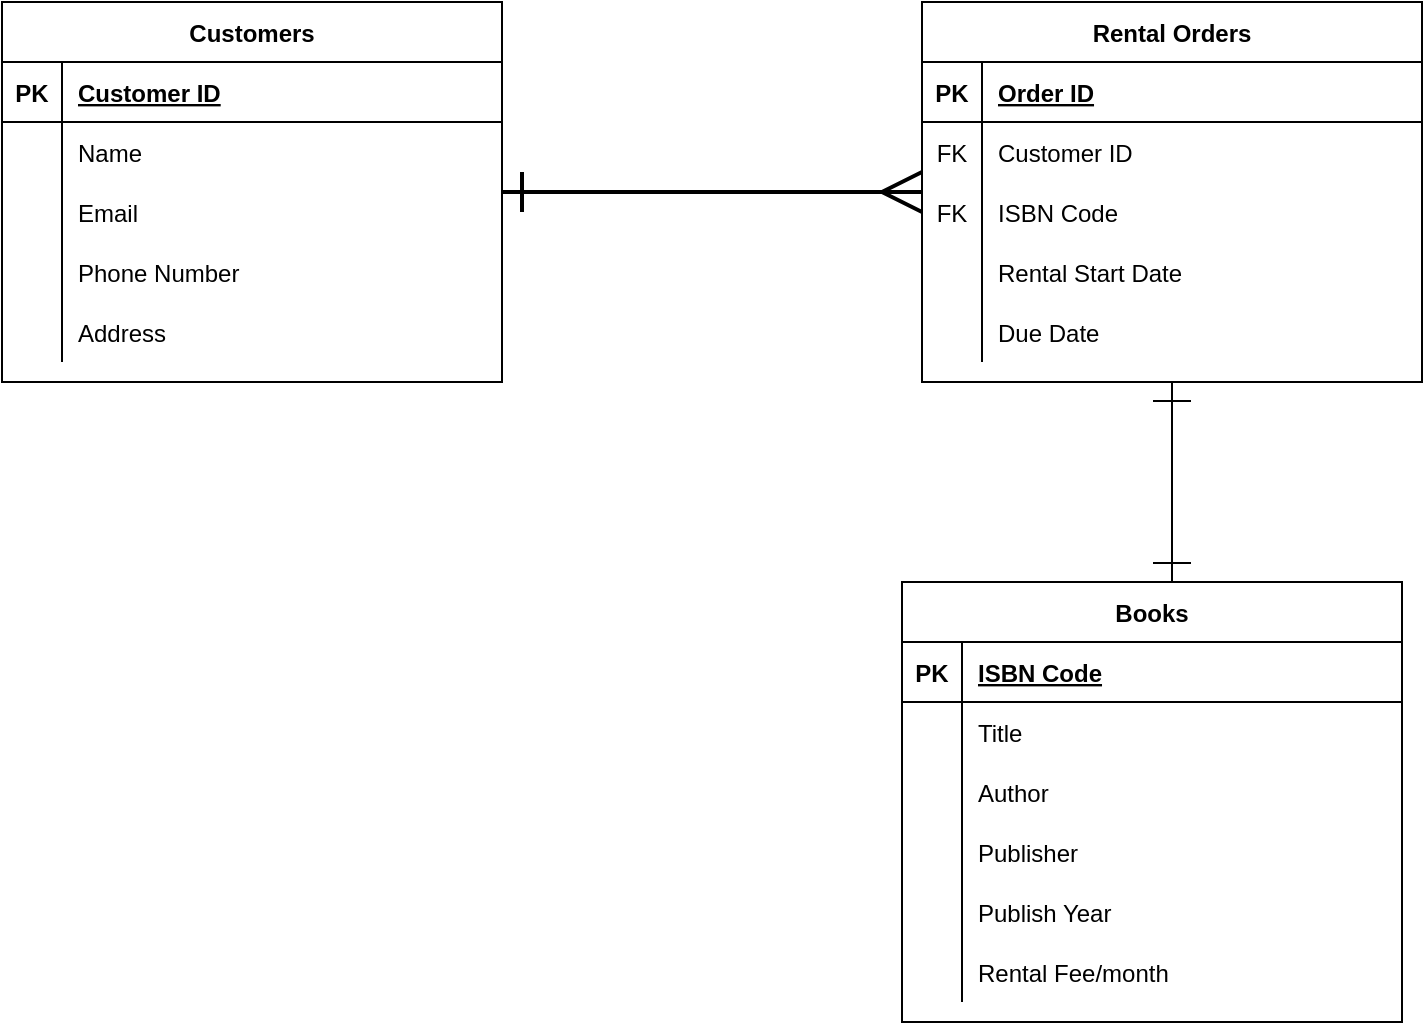<mxfile version="24.0.7" type="github">
  <diagram name="Page-1" id="I_lQWTTjyx-h1JreQ2CS">
    <mxGraphModel dx="1426" dy="751" grid="1" gridSize="10" guides="1" tooltips="1" connect="1" arrows="1" fold="1" page="1" pageScale="1" pageWidth="850" pageHeight="1100" math="0" shadow="0">
      <root>
        <mxCell id="0" />
        <mxCell id="1" parent="0" />
        <mxCell id="DPcOQ0e0wciWkZ8Be3nJ-57" style="edgeStyle=orthogonalEdgeStyle;rounded=0;orthogonalLoop=1;jettySize=auto;html=1;endArrow=ERmany;endFill=0;strokeWidth=2;jumpSize=6;endSize=17;targetPerimeterSpacing=0;startArrow=ERone;startFill=0;startSize=17;" edge="1" parent="1" source="DPcOQ0e0wciWkZ8Be3nJ-1" target="DPcOQ0e0wciWkZ8Be3nJ-18">
          <mxGeometry relative="1" as="geometry" />
        </mxCell>
        <mxCell id="DPcOQ0e0wciWkZ8Be3nJ-1" value="Customers" style="shape=table;startSize=30;container=1;collapsible=1;childLayout=tableLayout;fixedRows=1;rowLines=0;fontStyle=1;align=center;resizeLast=1;" vertex="1" parent="1">
          <mxGeometry x="70" y="100" width="250" height="190" as="geometry" />
        </mxCell>
        <mxCell id="DPcOQ0e0wciWkZ8Be3nJ-2" value="" style="shape=partialRectangle;collapsible=0;dropTarget=0;pointerEvents=0;fillColor=none;points=[[0,0.5],[1,0.5]];portConstraint=eastwest;top=0;left=0;right=0;bottom=1;" vertex="1" parent="DPcOQ0e0wciWkZ8Be3nJ-1">
          <mxGeometry y="30" width="250" height="30" as="geometry" />
        </mxCell>
        <mxCell id="DPcOQ0e0wciWkZ8Be3nJ-3" value="PK" style="shape=partialRectangle;overflow=hidden;connectable=0;fillColor=none;top=0;left=0;bottom=0;right=0;fontStyle=1;" vertex="1" parent="DPcOQ0e0wciWkZ8Be3nJ-2">
          <mxGeometry width="30" height="30" as="geometry">
            <mxRectangle width="30" height="30" as="alternateBounds" />
          </mxGeometry>
        </mxCell>
        <mxCell id="DPcOQ0e0wciWkZ8Be3nJ-4" value="Customer ID" style="shape=partialRectangle;overflow=hidden;connectable=0;fillColor=none;top=0;left=0;bottom=0;right=0;align=left;spacingLeft=6;fontStyle=5;" vertex="1" parent="DPcOQ0e0wciWkZ8Be3nJ-2">
          <mxGeometry x="30" width="220" height="30" as="geometry">
            <mxRectangle width="220" height="30" as="alternateBounds" />
          </mxGeometry>
        </mxCell>
        <mxCell id="DPcOQ0e0wciWkZ8Be3nJ-5" value="" style="shape=partialRectangle;collapsible=0;dropTarget=0;pointerEvents=0;fillColor=none;points=[[0,0.5],[1,0.5]];portConstraint=eastwest;top=0;left=0;right=0;bottom=0;" vertex="1" parent="DPcOQ0e0wciWkZ8Be3nJ-1">
          <mxGeometry y="60" width="250" height="30" as="geometry" />
        </mxCell>
        <mxCell id="DPcOQ0e0wciWkZ8Be3nJ-6" value="" style="shape=partialRectangle;overflow=hidden;connectable=0;fillColor=none;top=0;left=0;bottom=0;right=0;" vertex="1" parent="DPcOQ0e0wciWkZ8Be3nJ-5">
          <mxGeometry width="30" height="30" as="geometry">
            <mxRectangle width="30" height="30" as="alternateBounds" />
          </mxGeometry>
        </mxCell>
        <mxCell id="DPcOQ0e0wciWkZ8Be3nJ-7" value="Name" style="shape=partialRectangle;overflow=hidden;connectable=0;fillColor=none;top=0;left=0;bottom=0;right=0;align=left;spacingLeft=6;" vertex="1" parent="DPcOQ0e0wciWkZ8Be3nJ-5">
          <mxGeometry x="30" width="220" height="30" as="geometry">
            <mxRectangle width="220" height="30" as="alternateBounds" />
          </mxGeometry>
        </mxCell>
        <mxCell id="DPcOQ0e0wciWkZ8Be3nJ-8" style="shape=partialRectangle;collapsible=0;dropTarget=0;pointerEvents=0;fillColor=none;points=[[0,0.5],[1,0.5]];portConstraint=eastwest;top=0;left=0;right=0;bottom=0;" vertex="1" parent="DPcOQ0e0wciWkZ8Be3nJ-1">
          <mxGeometry y="90" width="250" height="30" as="geometry" />
        </mxCell>
        <mxCell id="DPcOQ0e0wciWkZ8Be3nJ-9" style="shape=partialRectangle;overflow=hidden;connectable=0;fillColor=none;top=0;left=0;bottom=0;right=0;" vertex="1" parent="DPcOQ0e0wciWkZ8Be3nJ-8">
          <mxGeometry width="30" height="30" as="geometry">
            <mxRectangle width="30" height="30" as="alternateBounds" />
          </mxGeometry>
        </mxCell>
        <mxCell id="DPcOQ0e0wciWkZ8Be3nJ-10" value="Email" style="shape=partialRectangle;overflow=hidden;connectable=0;fillColor=none;top=0;left=0;bottom=0;right=0;align=left;spacingLeft=6;" vertex="1" parent="DPcOQ0e0wciWkZ8Be3nJ-8">
          <mxGeometry x="30" width="220" height="30" as="geometry">
            <mxRectangle width="220" height="30" as="alternateBounds" />
          </mxGeometry>
        </mxCell>
        <mxCell id="DPcOQ0e0wciWkZ8Be3nJ-26" style="shape=partialRectangle;collapsible=0;dropTarget=0;pointerEvents=0;fillColor=none;points=[[0,0.5],[1,0.5]];portConstraint=eastwest;top=0;left=0;right=0;bottom=0;" vertex="1" parent="DPcOQ0e0wciWkZ8Be3nJ-1">
          <mxGeometry y="120" width="250" height="30" as="geometry" />
        </mxCell>
        <mxCell id="DPcOQ0e0wciWkZ8Be3nJ-27" style="shape=partialRectangle;overflow=hidden;connectable=0;fillColor=none;top=0;left=0;bottom=0;right=0;" vertex="1" parent="DPcOQ0e0wciWkZ8Be3nJ-26">
          <mxGeometry width="30" height="30" as="geometry">
            <mxRectangle width="30" height="30" as="alternateBounds" />
          </mxGeometry>
        </mxCell>
        <mxCell id="DPcOQ0e0wciWkZ8Be3nJ-28" value="Phone Number" style="shape=partialRectangle;overflow=hidden;connectable=0;fillColor=none;top=0;left=0;bottom=0;right=0;align=left;spacingLeft=6;" vertex="1" parent="DPcOQ0e0wciWkZ8Be3nJ-26">
          <mxGeometry x="30" width="220" height="30" as="geometry">
            <mxRectangle width="220" height="30" as="alternateBounds" />
          </mxGeometry>
        </mxCell>
        <mxCell id="DPcOQ0e0wciWkZ8Be3nJ-29" style="shape=partialRectangle;collapsible=0;dropTarget=0;pointerEvents=0;fillColor=none;points=[[0,0.5],[1,0.5]];portConstraint=eastwest;top=0;left=0;right=0;bottom=0;" vertex="1" parent="DPcOQ0e0wciWkZ8Be3nJ-1">
          <mxGeometry y="150" width="250" height="30" as="geometry" />
        </mxCell>
        <mxCell id="DPcOQ0e0wciWkZ8Be3nJ-30" style="shape=partialRectangle;overflow=hidden;connectable=0;fillColor=none;top=0;left=0;bottom=0;right=0;" vertex="1" parent="DPcOQ0e0wciWkZ8Be3nJ-29">
          <mxGeometry width="30" height="30" as="geometry">
            <mxRectangle width="30" height="30" as="alternateBounds" />
          </mxGeometry>
        </mxCell>
        <mxCell id="DPcOQ0e0wciWkZ8Be3nJ-31" value="Address" style="shape=partialRectangle;overflow=hidden;connectable=0;fillColor=none;top=0;left=0;bottom=0;right=0;align=left;spacingLeft=6;" vertex="1" parent="DPcOQ0e0wciWkZ8Be3nJ-29">
          <mxGeometry x="30" width="220" height="30" as="geometry">
            <mxRectangle width="220" height="30" as="alternateBounds" />
          </mxGeometry>
        </mxCell>
        <mxCell id="DPcOQ0e0wciWkZ8Be3nJ-11" value="Books" style="shape=table;startSize=30;container=1;collapsible=1;childLayout=tableLayout;fixedRows=1;rowLines=0;fontStyle=1;align=center;resizeLast=1;" vertex="1" parent="1">
          <mxGeometry x="520" y="390" width="250" height="220" as="geometry" />
        </mxCell>
        <mxCell id="DPcOQ0e0wciWkZ8Be3nJ-12" value="" style="shape=partialRectangle;collapsible=0;dropTarget=0;pointerEvents=0;fillColor=none;points=[[0,0.5],[1,0.5]];portConstraint=eastwest;top=0;left=0;right=0;bottom=1;" vertex="1" parent="DPcOQ0e0wciWkZ8Be3nJ-11">
          <mxGeometry y="30" width="250" height="30" as="geometry" />
        </mxCell>
        <mxCell id="DPcOQ0e0wciWkZ8Be3nJ-13" value="PK" style="shape=partialRectangle;overflow=hidden;connectable=0;fillColor=none;top=0;left=0;bottom=0;right=0;fontStyle=1;" vertex="1" parent="DPcOQ0e0wciWkZ8Be3nJ-12">
          <mxGeometry width="30" height="30" as="geometry">
            <mxRectangle width="30" height="30" as="alternateBounds" />
          </mxGeometry>
        </mxCell>
        <mxCell id="DPcOQ0e0wciWkZ8Be3nJ-14" value="ISBN Code" style="shape=partialRectangle;overflow=hidden;connectable=0;fillColor=none;top=0;left=0;bottom=0;right=0;align=left;spacingLeft=6;fontStyle=5;" vertex="1" parent="DPcOQ0e0wciWkZ8Be3nJ-12">
          <mxGeometry x="30" width="220" height="30" as="geometry">
            <mxRectangle width="220" height="30" as="alternateBounds" />
          </mxGeometry>
        </mxCell>
        <mxCell id="DPcOQ0e0wciWkZ8Be3nJ-15" value="" style="shape=partialRectangle;collapsible=0;dropTarget=0;pointerEvents=0;fillColor=none;points=[[0,0.5],[1,0.5]];portConstraint=eastwest;top=0;left=0;right=0;bottom=0;" vertex="1" parent="DPcOQ0e0wciWkZ8Be3nJ-11">
          <mxGeometry y="60" width="250" height="30" as="geometry" />
        </mxCell>
        <mxCell id="DPcOQ0e0wciWkZ8Be3nJ-16" value="" style="shape=partialRectangle;overflow=hidden;connectable=0;fillColor=none;top=0;left=0;bottom=0;right=0;" vertex="1" parent="DPcOQ0e0wciWkZ8Be3nJ-15">
          <mxGeometry width="30" height="30" as="geometry">
            <mxRectangle width="30" height="30" as="alternateBounds" />
          </mxGeometry>
        </mxCell>
        <mxCell id="DPcOQ0e0wciWkZ8Be3nJ-17" value="Title" style="shape=partialRectangle;overflow=hidden;connectable=0;fillColor=none;top=0;left=0;bottom=0;right=0;align=left;spacingLeft=6;" vertex="1" parent="DPcOQ0e0wciWkZ8Be3nJ-15">
          <mxGeometry x="30" width="220" height="30" as="geometry">
            <mxRectangle width="220" height="30" as="alternateBounds" />
          </mxGeometry>
        </mxCell>
        <mxCell id="DPcOQ0e0wciWkZ8Be3nJ-32" style="shape=partialRectangle;collapsible=0;dropTarget=0;pointerEvents=0;fillColor=none;points=[[0,0.5],[1,0.5]];portConstraint=eastwest;top=0;left=0;right=0;bottom=0;" vertex="1" parent="DPcOQ0e0wciWkZ8Be3nJ-11">
          <mxGeometry y="90" width="250" height="30" as="geometry" />
        </mxCell>
        <mxCell id="DPcOQ0e0wciWkZ8Be3nJ-33" style="shape=partialRectangle;overflow=hidden;connectable=0;fillColor=none;top=0;left=0;bottom=0;right=0;" vertex="1" parent="DPcOQ0e0wciWkZ8Be3nJ-32">
          <mxGeometry width="30" height="30" as="geometry">
            <mxRectangle width="30" height="30" as="alternateBounds" />
          </mxGeometry>
        </mxCell>
        <mxCell id="DPcOQ0e0wciWkZ8Be3nJ-34" value="Author" style="shape=partialRectangle;overflow=hidden;connectable=0;fillColor=none;top=0;left=0;bottom=0;right=0;align=left;spacingLeft=6;" vertex="1" parent="DPcOQ0e0wciWkZ8Be3nJ-32">
          <mxGeometry x="30" width="220" height="30" as="geometry">
            <mxRectangle width="220" height="30" as="alternateBounds" />
          </mxGeometry>
        </mxCell>
        <mxCell id="DPcOQ0e0wciWkZ8Be3nJ-35" style="shape=partialRectangle;collapsible=0;dropTarget=0;pointerEvents=0;fillColor=none;points=[[0,0.5],[1,0.5]];portConstraint=eastwest;top=0;left=0;right=0;bottom=0;" vertex="1" parent="DPcOQ0e0wciWkZ8Be3nJ-11">
          <mxGeometry y="120" width="250" height="30" as="geometry" />
        </mxCell>
        <mxCell id="DPcOQ0e0wciWkZ8Be3nJ-36" style="shape=partialRectangle;overflow=hidden;connectable=0;fillColor=none;top=0;left=0;bottom=0;right=0;" vertex="1" parent="DPcOQ0e0wciWkZ8Be3nJ-35">
          <mxGeometry width="30" height="30" as="geometry">
            <mxRectangle width="30" height="30" as="alternateBounds" />
          </mxGeometry>
        </mxCell>
        <mxCell id="DPcOQ0e0wciWkZ8Be3nJ-37" value="Publisher" style="shape=partialRectangle;overflow=hidden;connectable=0;fillColor=none;top=0;left=0;bottom=0;right=0;align=left;spacingLeft=6;" vertex="1" parent="DPcOQ0e0wciWkZ8Be3nJ-35">
          <mxGeometry x="30" width="220" height="30" as="geometry">
            <mxRectangle width="220" height="30" as="alternateBounds" />
          </mxGeometry>
        </mxCell>
        <mxCell id="DPcOQ0e0wciWkZ8Be3nJ-38" style="shape=partialRectangle;collapsible=0;dropTarget=0;pointerEvents=0;fillColor=none;points=[[0,0.5],[1,0.5]];portConstraint=eastwest;top=0;left=0;right=0;bottom=0;" vertex="1" parent="DPcOQ0e0wciWkZ8Be3nJ-11">
          <mxGeometry y="150" width="250" height="30" as="geometry" />
        </mxCell>
        <mxCell id="DPcOQ0e0wciWkZ8Be3nJ-39" style="shape=partialRectangle;overflow=hidden;connectable=0;fillColor=none;top=0;left=0;bottom=0;right=0;" vertex="1" parent="DPcOQ0e0wciWkZ8Be3nJ-38">
          <mxGeometry width="30" height="30" as="geometry">
            <mxRectangle width="30" height="30" as="alternateBounds" />
          </mxGeometry>
        </mxCell>
        <mxCell id="DPcOQ0e0wciWkZ8Be3nJ-40" value="Publish Year" style="shape=partialRectangle;overflow=hidden;connectable=0;fillColor=none;top=0;left=0;bottom=0;right=0;align=left;spacingLeft=6;" vertex="1" parent="DPcOQ0e0wciWkZ8Be3nJ-38">
          <mxGeometry x="30" width="220" height="30" as="geometry">
            <mxRectangle width="220" height="30" as="alternateBounds" />
          </mxGeometry>
        </mxCell>
        <mxCell id="DPcOQ0e0wciWkZ8Be3nJ-41" style="shape=partialRectangle;collapsible=0;dropTarget=0;pointerEvents=0;fillColor=none;points=[[0,0.5],[1,0.5]];portConstraint=eastwest;top=0;left=0;right=0;bottom=0;" vertex="1" parent="DPcOQ0e0wciWkZ8Be3nJ-11">
          <mxGeometry y="180" width="250" height="30" as="geometry" />
        </mxCell>
        <mxCell id="DPcOQ0e0wciWkZ8Be3nJ-42" style="shape=partialRectangle;overflow=hidden;connectable=0;fillColor=none;top=0;left=0;bottom=0;right=0;" vertex="1" parent="DPcOQ0e0wciWkZ8Be3nJ-41">
          <mxGeometry width="30" height="30" as="geometry">
            <mxRectangle width="30" height="30" as="alternateBounds" />
          </mxGeometry>
        </mxCell>
        <mxCell id="DPcOQ0e0wciWkZ8Be3nJ-43" value="Rental Fee/month" style="shape=partialRectangle;overflow=hidden;connectable=0;fillColor=none;top=0;left=0;bottom=0;right=0;align=left;spacingLeft=6;" vertex="1" parent="DPcOQ0e0wciWkZ8Be3nJ-41">
          <mxGeometry x="30" width="220" height="30" as="geometry">
            <mxRectangle width="220" height="30" as="alternateBounds" />
          </mxGeometry>
        </mxCell>
        <mxCell id="DPcOQ0e0wciWkZ8Be3nJ-18" value="Rental Orders" style="shape=table;startSize=30;container=1;collapsible=1;childLayout=tableLayout;fixedRows=1;rowLines=0;fontStyle=1;align=center;resizeLast=1;" vertex="1" parent="1">
          <mxGeometry x="530" y="100" width="250" height="190" as="geometry" />
        </mxCell>
        <mxCell id="DPcOQ0e0wciWkZ8Be3nJ-19" value="" style="shape=partialRectangle;collapsible=0;dropTarget=0;pointerEvents=0;fillColor=none;points=[[0,0.5],[1,0.5]];portConstraint=eastwest;top=0;left=0;right=0;bottom=1;" vertex="1" parent="DPcOQ0e0wciWkZ8Be3nJ-18">
          <mxGeometry y="30" width="250" height="30" as="geometry" />
        </mxCell>
        <mxCell id="DPcOQ0e0wciWkZ8Be3nJ-20" value="PK" style="shape=partialRectangle;overflow=hidden;connectable=0;fillColor=none;top=0;left=0;bottom=0;right=0;fontStyle=1;" vertex="1" parent="DPcOQ0e0wciWkZ8Be3nJ-19">
          <mxGeometry width="30" height="30" as="geometry">
            <mxRectangle width="30" height="30" as="alternateBounds" />
          </mxGeometry>
        </mxCell>
        <mxCell id="DPcOQ0e0wciWkZ8Be3nJ-21" value="Order ID" style="shape=partialRectangle;overflow=hidden;connectable=0;fillColor=none;top=0;left=0;bottom=0;right=0;align=left;spacingLeft=6;fontStyle=5;" vertex="1" parent="DPcOQ0e0wciWkZ8Be3nJ-19">
          <mxGeometry x="30" width="220" height="30" as="geometry">
            <mxRectangle width="220" height="30" as="alternateBounds" />
          </mxGeometry>
        </mxCell>
        <mxCell id="DPcOQ0e0wciWkZ8Be3nJ-22" value="" style="shape=partialRectangle;collapsible=0;dropTarget=0;pointerEvents=0;fillColor=none;points=[[0,0.5],[1,0.5]];portConstraint=eastwest;top=0;left=0;right=0;bottom=0;" vertex="1" parent="DPcOQ0e0wciWkZ8Be3nJ-18">
          <mxGeometry y="60" width="250" height="30" as="geometry" />
        </mxCell>
        <mxCell id="DPcOQ0e0wciWkZ8Be3nJ-23" value="FK" style="shape=partialRectangle;overflow=hidden;connectable=0;fillColor=none;top=0;left=0;bottom=0;right=0;" vertex="1" parent="DPcOQ0e0wciWkZ8Be3nJ-22">
          <mxGeometry width="30" height="30" as="geometry">
            <mxRectangle width="30" height="30" as="alternateBounds" />
          </mxGeometry>
        </mxCell>
        <mxCell id="DPcOQ0e0wciWkZ8Be3nJ-24" value="Customer ID" style="shape=partialRectangle;overflow=hidden;connectable=0;fillColor=none;top=0;left=0;bottom=0;right=0;align=left;spacingLeft=6;" vertex="1" parent="DPcOQ0e0wciWkZ8Be3nJ-22">
          <mxGeometry x="30" width="220" height="30" as="geometry">
            <mxRectangle width="220" height="30" as="alternateBounds" />
          </mxGeometry>
        </mxCell>
        <mxCell id="DPcOQ0e0wciWkZ8Be3nJ-44" style="shape=partialRectangle;collapsible=0;dropTarget=0;pointerEvents=0;fillColor=none;points=[[0,0.5],[1,0.5]];portConstraint=eastwest;top=0;left=0;right=0;bottom=0;" vertex="1" parent="DPcOQ0e0wciWkZ8Be3nJ-18">
          <mxGeometry y="90" width="250" height="30" as="geometry" />
        </mxCell>
        <mxCell id="DPcOQ0e0wciWkZ8Be3nJ-45" value="FK" style="shape=partialRectangle;overflow=hidden;connectable=0;fillColor=none;top=0;left=0;bottom=0;right=0;" vertex="1" parent="DPcOQ0e0wciWkZ8Be3nJ-44">
          <mxGeometry width="30" height="30" as="geometry">
            <mxRectangle width="30" height="30" as="alternateBounds" />
          </mxGeometry>
        </mxCell>
        <mxCell id="DPcOQ0e0wciWkZ8Be3nJ-46" value="ISBN Code" style="shape=partialRectangle;overflow=hidden;connectable=0;fillColor=none;top=0;left=0;bottom=0;right=0;align=left;spacingLeft=6;" vertex="1" parent="DPcOQ0e0wciWkZ8Be3nJ-44">
          <mxGeometry x="30" width="220" height="30" as="geometry">
            <mxRectangle width="220" height="30" as="alternateBounds" />
          </mxGeometry>
        </mxCell>
        <mxCell id="DPcOQ0e0wciWkZ8Be3nJ-47" style="shape=partialRectangle;collapsible=0;dropTarget=0;pointerEvents=0;fillColor=none;points=[[0,0.5],[1,0.5]];portConstraint=eastwest;top=0;left=0;right=0;bottom=0;" vertex="1" parent="DPcOQ0e0wciWkZ8Be3nJ-18">
          <mxGeometry y="120" width="250" height="30" as="geometry" />
        </mxCell>
        <mxCell id="DPcOQ0e0wciWkZ8Be3nJ-48" style="shape=partialRectangle;overflow=hidden;connectable=0;fillColor=none;top=0;left=0;bottom=0;right=0;" vertex="1" parent="DPcOQ0e0wciWkZ8Be3nJ-47">
          <mxGeometry width="30" height="30" as="geometry">
            <mxRectangle width="30" height="30" as="alternateBounds" />
          </mxGeometry>
        </mxCell>
        <mxCell id="DPcOQ0e0wciWkZ8Be3nJ-49" value="Rental Start Date" style="shape=partialRectangle;overflow=hidden;connectable=0;fillColor=none;top=0;left=0;bottom=0;right=0;align=left;spacingLeft=6;" vertex="1" parent="DPcOQ0e0wciWkZ8Be3nJ-47">
          <mxGeometry x="30" width="220" height="30" as="geometry">
            <mxRectangle width="220" height="30" as="alternateBounds" />
          </mxGeometry>
        </mxCell>
        <mxCell id="DPcOQ0e0wciWkZ8Be3nJ-50" style="shape=partialRectangle;collapsible=0;dropTarget=0;pointerEvents=0;fillColor=none;points=[[0,0.5],[1,0.5]];portConstraint=eastwest;top=0;left=0;right=0;bottom=0;" vertex="1" parent="DPcOQ0e0wciWkZ8Be3nJ-18">
          <mxGeometry y="150" width="250" height="30" as="geometry" />
        </mxCell>
        <mxCell id="DPcOQ0e0wciWkZ8Be3nJ-51" style="shape=partialRectangle;overflow=hidden;connectable=0;fillColor=none;top=0;left=0;bottom=0;right=0;" vertex="1" parent="DPcOQ0e0wciWkZ8Be3nJ-50">
          <mxGeometry width="30" height="30" as="geometry">
            <mxRectangle width="30" height="30" as="alternateBounds" />
          </mxGeometry>
        </mxCell>
        <mxCell id="DPcOQ0e0wciWkZ8Be3nJ-52" value="Due Date" style="shape=partialRectangle;overflow=hidden;connectable=0;fillColor=none;top=0;left=0;bottom=0;right=0;align=left;spacingLeft=6;" vertex="1" parent="DPcOQ0e0wciWkZ8Be3nJ-50">
          <mxGeometry x="30" width="220" height="30" as="geometry">
            <mxRectangle width="220" height="30" as="alternateBounds" />
          </mxGeometry>
        </mxCell>
        <mxCell id="DPcOQ0e0wciWkZ8Be3nJ-58" style="edgeStyle=orthogonalEdgeStyle;rounded=0;orthogonalLoop=1;jettySize=auto;html=1;entryX=0.54;entryY=0;entryDx=0;entryDy=0;entryPerimeter=0;endArrow=ERone;endFill=0;endSize=17;startArrow=ERone;startFill=0;targetPerimeterSpacing=0;sourcePerimeterSpacing=0;startSize=17;" edge="1" parent="1" source="DPcOQ0e0wciWkZ8Be3nJ-18" target="DPcOQ0e0wciWkZ8Be3nJ-11">
          <mxGeometry relative="1" as="geometry" />
        </mxCell>
      </root>
    </mxGraphModel>
  </diagram>
</mxfile>
